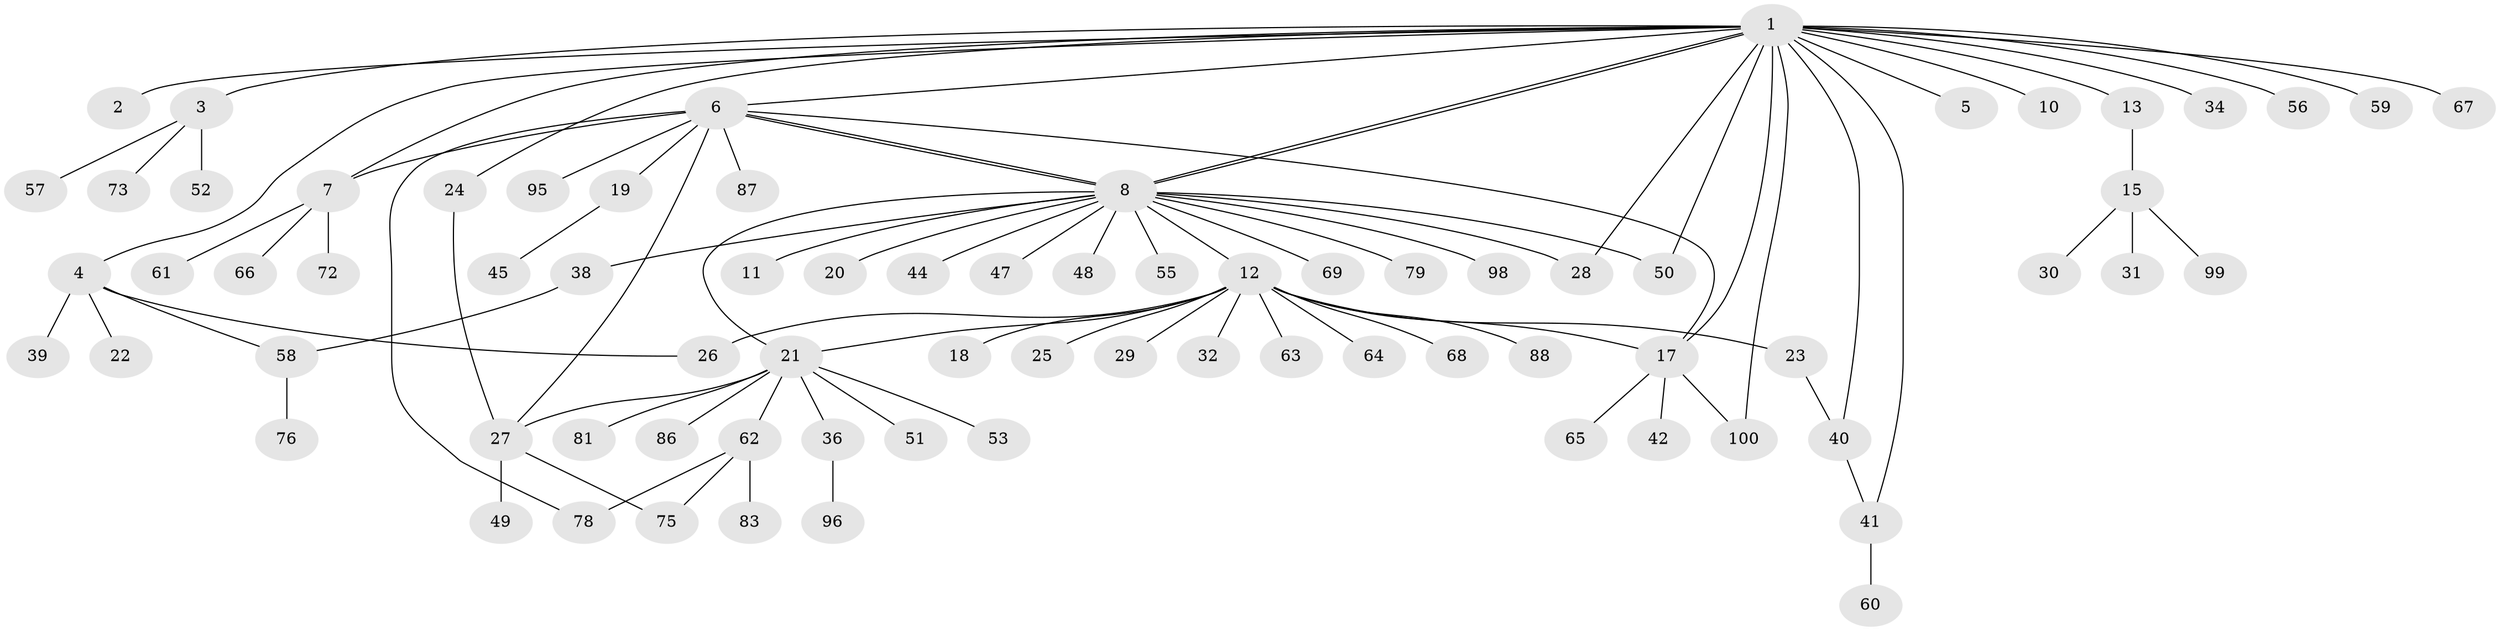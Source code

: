 // Generated by graph-tools (version 1.1) at 2025/52/02/27/25 19:52:00]
// undirected, 76 vertices, 93 edges
graph export_dot {
graph [start="1"]
  node [color=gray90,style=filled];
  1 [super="+14"];
  2;
  3 [super="+9"];
  4 [super="+33"];
  5;
  6 [super="+94"];
  7 [super="+82"];
  8 [super="+77"];
  10;
  11;
  12 [super="+16"];
  13;
  15;
  17 [super="+35"];
  18;
  19 [super="+84"];
  20;
  21 [super="+43"];
  22 [super="+37"];
  23;
  24 [super="+89"];
  25 [super="+70"];
  26;
  27 [super="+74"];
  28 [super="+90"];
  29;
  30 [super="+85"];
  31;
  32;
  34;
  36 [super="+46"];
  38;
  39;
  40 [super="+54"];
  41 [super="+92"];
  42;
  44;
  45;
  47;
  48;
  49;
  50;
  51 [super="+80"];
  52 [super="+97"];
  53;
  55;
  56;
  57;
  58 [super="+71"];
  59;
  60;
  61;
  62 [super="+91"];
  63;
  64;
  65;
  66 [super="+93"];
  67;
  68;
  69;
  72;
  73;
  75;
  76;
  78;
  79;
  81;
  83;
  86;
  87;
  88;
  95;
  96;
  98;
  99;
  100;
  1 -- 2;
  1 -- 3;
  1 -- 4;
  1 -- 5;
  1 -- 6;
  1 -- 7;
  1 -- 8;
  1 -- 8;
  1 -- 10;
  1 -- 13;
  1 -- 17;
  1 -- 24;
  1 -- 28;
  1 -- 34;
  1 -- 41;
  1 -- 50;
  1 -- 56;
  1 -- 59;
  1 -- 67;
  1 -- 100;
  1 -- 40;
  3 -- 52;
  3 -- 57;
  3 -- 73;
  4 -- 22;
  4 -- 26;
  4 -- 39;
  4 -- 58;
  6 -- 7;
  6 -- 8;
  6 -- 8;
  6 -- 19;
  6 -- 27;
  6 -- 78;
  6 -- 87;
  6 -- 95;
  6 -- 17;
  7 -- 61;
  7 -- 66;
  7 -- 72;
  8 -- 11;
  8 -- 12;
  8 -- 20;
  8 -- 21;
  8 -- 28;
  8 -- 38;
  8 -- 44;
  8 -- 47;
  8 -- 48;
  8 -- 50;
  8 -- 55;
  8 -- 69;
  8 -- 79;
  8 -- 98;
  12 -- 17;
  12 -- 18;
  12 -- 21;
  12 -- 23;
  12 -- 26;
  12 -- 32;
  12 -- 68;
  12 -- 88;
  12 -- 64;
  12 -- 25;
  12 -- 29;
  12 -- 63;
  13 -- 15;
  15 -- 30;
  15 -- 31;
  15 -- 99;
  17 -- 42;
  17 -- 100;
  17 -- 65;
  19 -- 45;
  21 -- 27;
  21 -- 36;
  21 -- 51;
  21 -- 53;
  21 -- 62;
  21 -- 81;
  21 -- 86;
  23 -- 40;
  24 -- 27;
  27 -- 49;
  27 -- 75;
  36 -- 96;
  38 -- 58;
  40 -- 41;
  41 -- 60;
  58 -- 76;
  62 -- 83;
  62 -- 78;
  62 -- 75;
}

